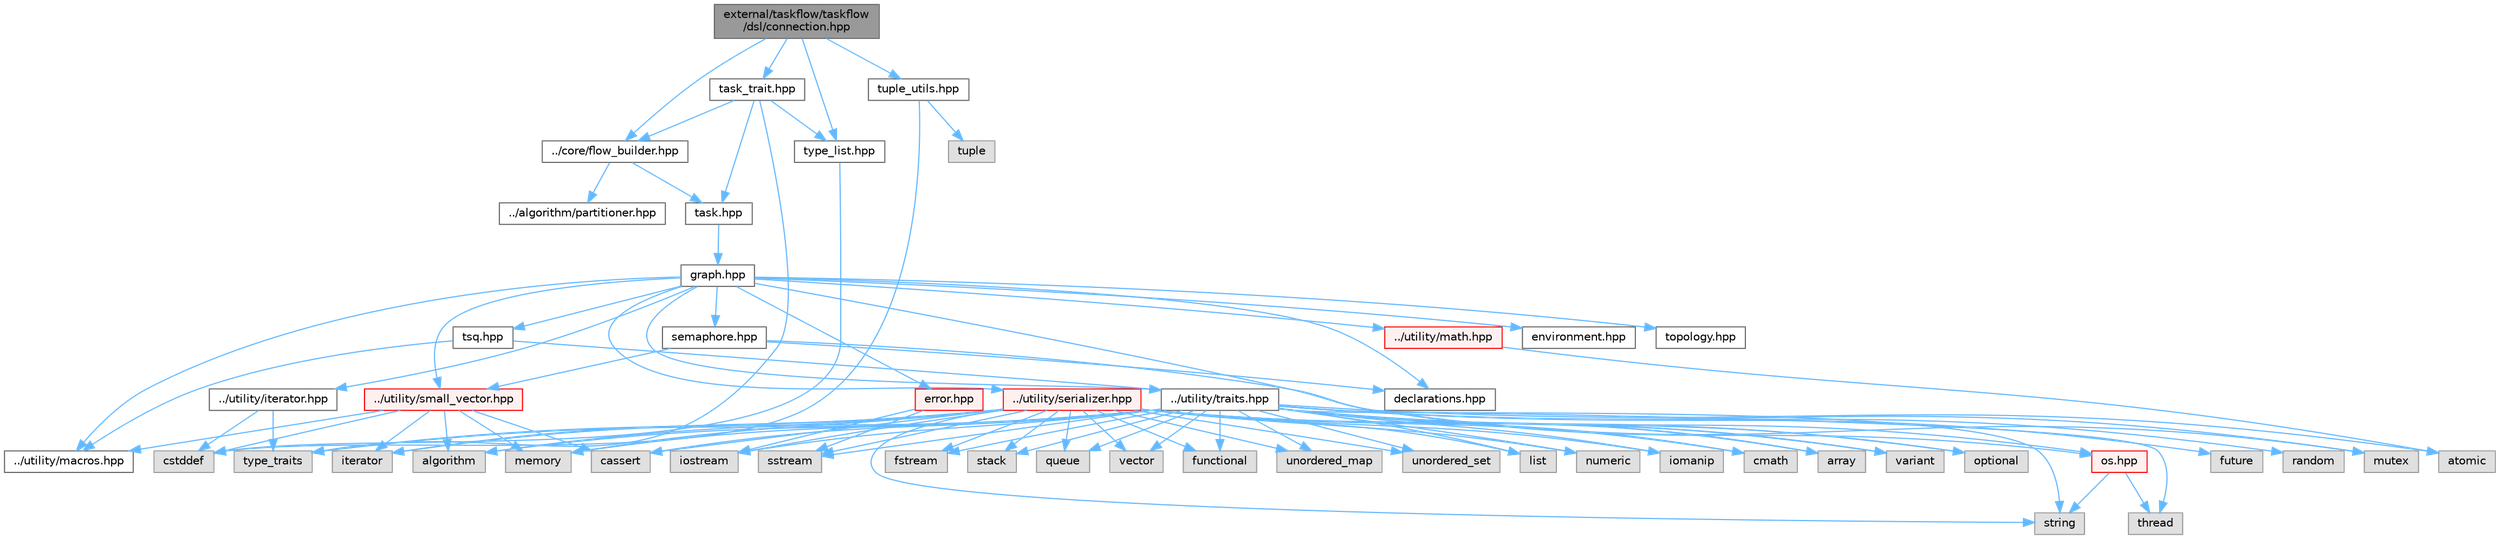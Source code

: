 digraph "external/taskflow/taskflow/dsl/connection.hpp"
{
 // LATEX_PDF_SIZE
  bgcolor="transparent";
  edge [fontname=Helvetica,fontsize=10,labelfontname=Helvetica,labelfontsize=10];
  node [fontname=Helvetica,fontsize=10,shape=box,height=0.2,width=0.4];
  Node1 [id="Node000001",label="external/taskflow/taskflow\l/dsl/connection.hpp",height=0.2,width=0.4,color="gray40", fillcolor="grey60", style="filled", fontcolor="black",tooltip=" "];
  Node1 -> Node2 [id="edge1_Node000001_Node000002",color="steelblue1",style="solid",tooltip=" "];
  Node2 [id="Node000002",label="../core/flow_builder.hpp",height=0.2,width=0.4,color="grey40", fillcolor="white", style="filled",URL="$flow__builder_8hpp.html",tooltip="flow builder include file"];
  Node2 -> Node3 [id="edge2_Node000002_Node000003",color="steelblue1",style="solid",tooltip=" "];
  Node3 [id="Node000003",label="task.hpp",height=0.2,width=0.4,color="grey40", fillcolor="white", style="filled",URL="$task_8hpp.html",tooltip="task include file"];
  Node3 -> Node4 [id="edge3_Node000003_Node000004",color="steelblue1",style="solid",tooltip=" "];
  Node4 [id="Node000004",label="graph.hpp",height=0.2,width=0.4,color="grey40", fillcolor="white", style="filled",URL="$taskflow_2core_2graph_8hpp.html",tooltip="graph include file"];
  Node4 -> Node5 [id="edge4_Node000004_Node000005",color="steelblue1",style="solid",tooltip=" "];
  Node5 [id="Node000005",label="../utility/macros.hpp",height=0.2,width=0.4,color="grey40", fillcolor="white", style="filled",URL="$macros_8hpp.html",tooltip=" "];
  Node4 -> Node6 [id="edge5_Node000004_Node000006",color="steelblue1",style="solid",tooltip=" "];
  Node6 [id="Node000006",label="../utility/traits.hpp",height=0.2,width=0.4,color="grey40", fillcolor="white", style="filled",URL="$taskflow_2utility_2traits_8hpp.html",tooltip=" "];
  Node6 -> Node7 [id="edge6_Node000006_Node000007",color="steelblue1",style="solid",tooltip=" "];
  Node7 [id="Node000007",label="type_traits",height=0.2,width=0.4,color="grey60", fillcolor="#E0E0E0", style="filled",tooltip=" "];
  Node6 -> Node8 [id="edge7_Node000006_Node000008",color="steelblue1",style="solid",tooltip=" "];
  Node8 [id="Node000008",label="iterator",height=0.2,width=0.4,color="grey60", fillcolor="#E0E0E0", style="filled",tooltip=" "];
  Node6 -> Node9 [id="edge8_Node000006_Node000009",color="steelblue1",style="solid",tooltip=" "];
  Node9 [id="Node000009",label="iostream",height=0.2,width=0.4,color="grey60", fillcolor="#E0E0E0", style="filled",tooltip=" "];
  Node6 -> Node10 [id="edge9_Node000006_Node000010",color="steelblue1",style="solid",tooltip=" "];
  Node10 [id="Node000010",label="fstream",height=0.2,width=0.4,color="grey60", fillcolor="#E0E0E0", style="filled",tooltip=" "];
  Node6 -> Node11 [id="edge10_Node000006_Node000011",color="steelblue1",style="solid",tooltip=" "];
  Node11 [id="Node000011",label="mutex",height=0.2,width=0.4,color="grey60", fillcolor="#E0E0E0", style="filled",tooltip=" "];
  Node6 -> Node12 [id="edge11_Node000006_Node000012",color="steelblue1",style="solid",tooltip=" "];
  Node12 [id="Node000012",label="stack",height=0.2,width=0.4,color="grey60", fillcolor="#E0E0E0", style="filled",tooltip=" "];
  Node6 -> Node13 [id="edge12_Node000006_Node000013",color="steelblue1",style="solid",tooltip=" "];
  Node13 [id="Node000013",label="queue",height=0.2,width=0.4,color="grey60", fillcolor="#E0E0E0", style="filled",tooltip=" "];
  Node6 -> Node14 [id="edge13_Node000006_Node000014",color="steelblue1",style="solid",tooltip=" "];
  Node14 [id="Node000014",label="vector",height=0.2,width=0.4,color="grey60", fillcolor="#E0E0E0", style="filled",tooltip=" "];
  Node6 -> Node15 [id="edge14_Node000006_Node000015",color="steelblue1",style="solid",tooltip=" "];
  Node15 [id="Node000015",label="algorithm",height=0.2,width=0.4,color="grey60", fillcolor="#E0E0E0", style="filled",tooltip=" "];
  Node6 -> Node16 [id="edge15_Node000006_Node000016",color="steelblue1",style="solid",tooltip=" "];
  Node16 [id="Node000016",label="memory",height=0.2,width=0.4,color="grey60", fillcolor="#E0E0E0", style="filled",tooltip=" "];
  Node6 -> Node17 [id="edge16_Node000006_Node000017",color="steelblue1",style="solid",tooltip=" "];
  Node17 [id="Node000017",label="atomic",height=0.2,width=0.4,color="grey60", fillcolor="#E0E0E0", style="filled",tooltip=" "];
  Node6 -> Node18 [id="edge17_Node000006_Node000018",color="steelblue1",style="solid",tooltip=" "];
  Node18 [id="Node000018",label="thread",height=0.2,width=0.4,color="grey60", fillcolor="#E0E0E0", style="filled",tooltip=" "];
  Node6 -> Node19 [id="edge18_Node000006_Node000019",color="steelblue1",style="solid",tooltip=" "];
  Node19 [id="Node000019",label="future",height=0.2,width=0.4,color="grey60", fillcolor="#E0E0E0", style="filled",tooltip=" "];
  Node6 -> Node20 [id="edge19_Node000006_Node000020",color="steelblue1",style="solid",tooltip=" "];
  Node20 [id="Node000020",label="functional",height=0.2,width=0.4,color="grey60", fillcolor="#E0E0E0", style="filled",tooltip=" "];
  Node6 -> Node21 [id="edge20_Node000006_Node000021",color="steelblue1",style="solid",tooltip=" "];
  Node21 [id="Node000021",label="unordered_map",height=0.2,width=0.4,color="grey60", fillcolor="#E0E0E0", style="filled",tooltip=" "];
  Node6 -> Node22 [id="edge21_Node000006_Node000022",color="steelblue1",style="solid",tooltip=" "];
  Node22 [id="Node000022",label="unordered_set",height=0.2,width=0.4,color="grey60", fillcolor="#E0E0E0", style="filled",tooltip=" "];
  Node6 -> Node23 [id="edge22_Node000006_Node000023",color="steelblue1",style="solid",tooltip=" "];
  Node23 [id="Node000023",label="sstream",height=0.2,width=0.4,color="grey60", fillcolor="#E0E0E0", style="filled",tooltip=" "];
  Node6 -> Node24 [id="edge23_Node000006_Node000024",color="steelblue1",style="solid",tooltip=" "];
  Node24 [id="Node000024",label="list",height=0.2,width=0.4,color="grey60", fillcolor="#E0E0E0", style="filled",tooltip=" "];
  Node6 -> Node25 [id="edge24_Node000006_Node000025",color="steelblue1",style="solid",tooltip=" "];
  Node25 [id="Node000025",label="numeric",height=0.2,width=0.4,color="grey60", fillcolor="#E0E0E0", style="filled",tooltip=" "];
  Node6 -> Node26 [id="edge25_Node000006_Node000026",color="steelblue1",style="solid",tooltip=" "];
  Node26 [id="Node000026",label="random",height=0.2,width=0.4,color="grey60", fillcolor="#E0E0E0", style="filled",tooltip=" "];
  Node6 -> Node27 [id="edge26_Node000006_Node000027",color="steelblue1",style="solid",tooltip=" "];
  Node27 [id="Node000027",label="iomanip",height=0.2,width=0.4,color="grey60", fillcolor="#E0E0E0", style="filled",tooltip=" "];
  Node6 -> Node28 [id="edge27_Node000006_Node000028",color="steelblue1",style="solid",tooltip=" "];
  Node28 [id="Node000028",label="cassert",height=0.2,width=0.4,color="grey60", fillcolor="#E0E0E0", style="filled",tooltip=" "];
  Node6 -> Node29 [id="edge28_Node000006_Node000029",color="steelblue1",style="solid",tooltip=" "];
  Node29 [id="Node000029",label="cmath",height=0.2,width=0.4,color="grey60", fillcolor="#E0E0E0", style="filled",tooltip=" "];
  Node6 -> Node30 [id="edge29_Node000006_Node000030",color="steelblue1",style="solid",tooltip=" "];
  Node30 [id="Node000030",label="array",height=0.2,width=0.4,color="grey60", fillcolor="#E0E0E0", style="filled",tooltip=" "];
  Node6 -> Node31 [id="edge30_Node000006_Node000031",color="steelblue1",style="solid",tooltip=" "];
  Node31 [id="Node000031",label="string",height=0.2,width=0.4,color="grey60", fillcolor="#E0E0E0", style="filled",tooltip=" "];
  Node6 -> Node32 [id="edge31_Node000006_Node000032",color="steelblue1",style="solid",tooltip=" "];
  Node32 [id="Node000032",label="variant",height=0.2,width=0.4,color="grey60", fillcolor="#E0E0E0", style="filled",tooltip=" "];
  Node6 -> Node33 [id="edge32_Node000006_Node000033",color="steelblue1",style="solid",tooltip=" "];
  Node33 [id="Node000033",label="optional",height=0.2,width=0.4,color="grey60", fillcolor="#E0E0E0", style="filled",tooltip=" "];
  Node6 -> Node34 [id="edge33_Node000006_Node000034",color="steelblue1",style="solid",tooltip=" "];
  Node34 [id="Node000034",label="os.hpp",height=0.2,width=0.4,color="red", fillcolor="#FFF0F0", style="filled",URL="$os_8hpp.html",tooltip=" "];
  Node34 -> Node31 [id="edge34_Node000034_Node000031",color="steelblue1",style="solid",tooltip=" "];
  Node34 -> Node18 [id="edge35_Node000034_Node000018",color="steelblue1",style="solid",tooltip=" "];
  Node4 -> Node37 [id="edge36_Node000004_Node000037",color="steelblue1",style="solid",tooltip=" "];
  Node37 [id="Node000037",label="../utility/iterator.hpp",height=0.2,width=0.4,color="grey40", fillcolor="white", style="filled",URL="$iterator_8hpp.html",tooltip=" "];
  Node37 -> Node38 [id="edge37_Node000037_Node000038",color="steelblue1",style="solid",tooltip=" "];
  Node38 [id="Node000038",label="cstddef",height=0.2,width=0.4,color="grey60", fillcolor="#E0E0E0", style="filled",tooltip=" "];
  Node37 -> Node7 [id="edge38_Node000037_Node000007",color="steelblue1",style="solid",tooltip=" "];
  Node4 -> Node34 [id="edge39_Node000004_Node000034",color="steelblue1",style="solid",tooltip=" "];
  Node4 -> Node39 [id="edge40_Node000004_Node000039",color="steelblue1",style="solid",tooltip=" "];
  Node39 [id="Node000039",label="../utility/math.hpp",height=0.2,width=0.4,color="red", fillcolor="#FFF0F0", style="filled",URL="$math_8hpp.html",tooltip=" "];
  Node39 -> Node17 [id="edge41_Node000039_Node000017",color="steelblue1",style="solid",tooltip=" "];
  Node4 -> Node41 [id="edge42_Node000004_Node000041",color="steelblue1",style="solid",tooltip=" "];
  Node41 [id="Node000041",label="../utility/small_vector.hpp",height=0.2,width=0.4,color="red", fillcolor="#FFF0F0", style="filled",URL="$small__vector_8hpp.html",tooltip="small vector include file"];
  Node41 -> Node5 [id="edge43_Node000041_Node000005",color="steelblue1",style="solid",tooltip=" "];
  Node41 -> Node15 [id="edge44_Node000041_Node000015",color="steelblue1",style="solid",tooltip=" "];
  Node41 -> Node28 [id="edge45_Node000041_Node000028",color="steelblue1",style="solid",tooltip=" "];
  Node41 -> Node38 [id="edge46_Node000041_Node000038",color="steelblue1",style="solid",tooltip=" "];
  Node41 -> Node8 [id="edge47_Node000041_Node000008",color="steelblue1",style="solid",tooltip=" "];
  Node41 -> Node16 [id="edge48_Node000041_Node000016",color="steelblue1",style="solid",tooltip=" "];
  Node4 -> Node44 [id="edge49_Node000004_Node000044",color="steelblue1",style="solid",tooltip=" "];
  Node44 [id="Node000044",label="../utility/serializer.hpp",height=0.2,width=0.4,color="red", fillcolor="#FFF0F0", style="filled",URL="$taskflow_2utility_2serializer_8hpp.html",tooltip=" "];
  Node44 -> Node7 [id="edge50_Node000044_Node000007",color="steelblue1",style="solid",tooltip=" "];
  Node44 -> Node8 [id="edge51_Node000044_Node000008",color="steelblue1",style="solid",tooltip=" "];
  Node44 -> Node9 [id="edge52_Node000044_Node000009",color="steelblue1",style="solid",tooltip=" "];
  Node44 -> Node10 [id="edge53_Node000044_Node000010",color="steelblue1",style="solid",tooltip=" "];
  Node44 -> Node12 [id="edge54_Node000044_Node000012",color="steelblue1",style="solid",tooltip=" "];
  Node44 -> Node13 [id="edge55_Node000044_Node000013",color="steelblue1",style="solid",tooltip=" "];
  Node44 -> Node14 [id="edge56_Node000044_Node000014",color="steelblue1",style="solid",tooltip=" "];
  Node44 -> Node15 [id="edge57_Node000044_Node000015",color="steelblue1",style="solid",tooltip=" "];
  Node44 -> Node16 [id="edge58_Node000044_Node000016",color="steelblue1",style="solid",tooltip=" "];
  Node44 -> Node20 [id="edge59_Node000044_Node000020",color="steelblue1",style="solid",tooltip=" "];
  Node44 -> Node21 [id="edge60_Node000044_Node000021",color="steelblue1",style="solid",tooltip=" "];
  Node44 -> Node22 [id="edge61_Node000044_Node000022",color="steelblue1",style="solid",tooltip=" "];
  Node44 -> Node23 [id="edge62_Node000044_Node000023",color="steelblue1",style="solid",tooltip=" "];
  Node44 -> Node24 [id="edge63_Node000044_Node000024",color="steelblue1",style="solid",tooltip=" "];
  Node44 -> Node25 [id="edge64_Node000044_Node000025",color="steelblue1",style="solid",tooltip=" "];
  Node44 -> Node27 [id="edge65_Node000044_Node000027",color="steelblue1",style="solid",tooltip=" "];
  Node44 -> Node28 [id="edge66_Node000044_Node000028",color="steelblue1",style="solid",tooltip=" "];
  Node44 -> Node29 [id="edge67_Node000044_Node000029",color="steelblue1",style="solid",tooltip=" "];
  Node44 -> Node30 [id="edge68_Node000044_Node000030",color="steelblue1",style="solid",tooltip=" "];
  Node44 -> Node31 [id="edge69_Node000044_Node000031",color="steelblue1",style="solid",tooltip=" "];
  Node44 -> Node32 [id="edge70_Node000044_Node000032",color="steelblue1",style="solid",tooltip=" "];
  Node44 -> Node33 [id="edge71_Node000044_Node000033",color="steelblue1",style="solid",tooltip=" "];
  Node4 -> Node48 [id="edge72_Node000004_Node000048",color="steelblue1",style="solid",tooltip=" "];
  Node48 [id="Node000048",label="error.hpp",height=0.2,width=0.4,color="red", fillcolor="#FFF0F0", style="filled",URL="$error_8hpp.html",tooltip=" "];
  Node48 -> Node9 [id="edge73_Node000048_Node000009",color="steelblue1",style="solid",tooltip=" "];
  Node48 -> Node23 [id="edge74_Node000048_Node000023",color="steelblue1",style="solid",tooltip=" "];
  Node4 -> Node51 [id="edge75_Node000004_Node000051",color="steelblue1",style="solid",tooltip=" "];
  Node51 [id="Node000051",label="declarations.hpp",height=0.2,width=0.4,color="grey40", fillcolor="white", style="filled",URL="$declarations_8hpp.html",tooltip=" "];
  Node4 -> Node52 [id="edge76_Node000004_Node000052",color="steelblue1",style="solid",tooltip=" "];
  Node52 [id="Node000052",label="semaphore.hpp",height=0.2,width=0.4,color="grey40", fillcolor="white", style="filled",URL="$semaphore_8hpp.html",tooltip="semaphore include file"];
  Node52 -> Node11 [id="edge77_Node000052_Node000011",color="steelblue1",style="solid",tooltip=" "];
  Node52 -> Node51 [id="edge78_Node000052_Node000051",color="steelblue1",style="solid",tooltip=" "];
  Node52 -> Node41 [id="edge79_Node000052_Node000041",color="steelblue1",style="solid",tooltip=" "];
  Node4 -> Node53 [id="edge80_Node000004_Node000053",color="steelblue1",style="solid",tooltip=" "];
  Node53 [id="Node000053",label="environment.hpp",height=0.2,width=0.4,color="grey40", fillcolor="white", style="filled",URL="$environment_8hpp.html",tooltip=" "];
  Node4 -> Node54 [id="edge81_Node000004_Node000054",color="steelblue1",style="solid",tooltip=" "];
  Node54 [id="Node000054",label="topology.hpp",height=0.2,width=0.4,color="grey40", fillcolor="white", style="filled",URL="$topology_8hpp.html",tooltip=" "];
  Node4 -> Node55 [id="edge82_Node000004_Node000055",color="steelblue1",style="solid",tooltip=" "];
  Node55 [id="Node000055",label="tsq.hpp",height=0.2,width=0.4,color="grey40", fillcolor="white", style="filled",URL="$tsq_8hpp.html",tooltip="task queue include file"];
  Node55 -> Node5 [id="edge83_Node000055_Node000005",color="steelblue1",style="solid",tooltip=" "];
  Node55 -> Node6 [id="edge84_Node000055_Node000006",color="steelblue1",style="solid",tooltip=" "];
  Node2 -> Node56 [id="edge85_Node000002_Node000056",color="steelblue1",style="solid",tooltip=" "];
  Node56 [id="Node000056",label="../algorithm/partitioner.hpp",height=0.2,width=0.4,color="grey40", fillcolor="white", style="filled",URL="$partitioner_8hpp.html",tooltip="partitioner include file"];
  Node1 -> Node57 [id="edge86_Node000001_Node000057",color="steelblue1",style="solid",tooltip=" "];
  Node57 [id="Node000057",label="task_trait.hpp",height=0.2,width=0.4,color="grey40", fillcolor="white", style="filled",URL="$task__trait_8hpp.html",tooltip=" "];
  Node57 -> Node2 [id="edge87_Node000057_Node000002",color="steelblue1",style="solid",tooltip=" "];
  Node57 -> Node3 [id="edge88_Node000057_Node000003",color="steelblue1",style="solid",tooltip=" "];
  Node57 -> Node58 [id="edge89_Node000057_Node000058",color="steelblue1",style="solid",tooltip=" "];
  Node58 [id="Node000058",label="type_list.hpp",height=0.2,width=0.4,color="grey40", fillcolor="white", style="filled",URL="$type__list_8hpp.html",tooltip=" "];
  Node58 -> Node38 [id="edge90_Node000058_Node000038",color="steelblue1",style="solid",tooltip=" "];
  Node57 -> Node7 [id="edge91_Node000057_Node000007",color="steelblue1",style="solid",tooltip=" "];
  Node1 -> Node59 [id="edge92_Node000001_Node000059",color="steelblue1",style="solid",tooltip=" "];
  Node59 [id="Node000059",label="tuple_utils.hpp",height=0.2,width=0.4,color="grey40", fillcolor="white", style="filled",URL="$tuple__utils_8hpp.html",tooltip=" "];
  Node59 -> Node38 [id="edge93_Node000059_Node000038",color="steelblue1",style="solid",tooltip=" "];
  Node59 -> Node60 [id="edge94_Node000059_Node000060",color="steelblue1",style="solid",tooltip=" "];
  Node60 [id="Node000060",label="tuple",height=0.2,width=0.4,color="grey60", fillcolor="#E0E0E0", style="filled",tooltip=" "];
  Node1 -> Node58 [id="edge95_Node000001_Node000058",color="steelblue1",style="solid",tooltip=" "];
}
